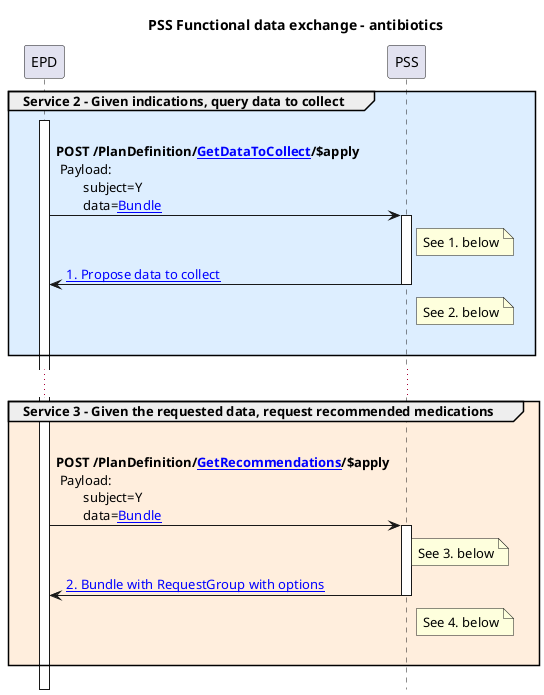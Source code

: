 @startuml
!pragma teoz true
Title PSS Functional data exchange - antibiotics
hide footbox


group #def Service 2 - Given indications, query data to collect
        Activate EPD
        EPD -> PSS : \n**POST /PlanDefinition/[[PlanDefinition-GetDataToCollect.html GetDataToCollect]]/$apply**\n Payload:\n        subject=Y\n        data=[[Bundle-getdatatocollect-data.html Bundle]]
        Activate PSS
        note right of PSS
See 1. below
        end note

        PSS -> EPD: [[Bundle-getdatatocollect-return.html 1. Propose data to collect]]
        note right of PSS
See 2. below
        end note
        deactivate PSS
        |||
end
...
group #fed Service 3 - Given the requested data, request recommended medications
        EPD -> PSS : \n**POST /PlanDefinition/[[PlanDefinition-GetRecommendations.html GetRecommendations]]/$apply**\n Payload:\n        subject=Y\n        data=[[Bundle-getrecommendations-data.html Bundle]]
        note right of PSS
See 3. below
        end note
        activate PSS
        PSS -> EPD: [[Bundle-getrecommendations-return.html 2. Bundle with RequestGroup with options]]
        note right of PSS
See 4. below
        end note
        deactivate PSS
        |||

end
@enduml
